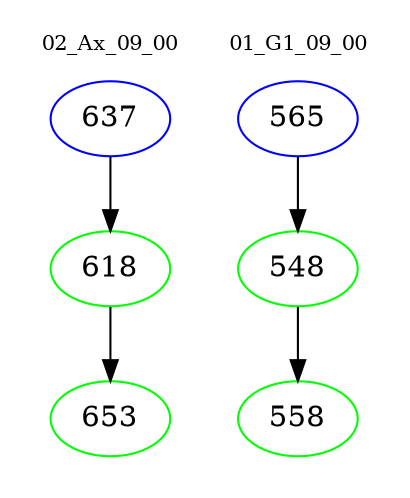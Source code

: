 digraph{
subgraph cluster_0 {
color = white
label = "02_Ax_09_00";
fontsize=10;
T0_637 [label="637", color="blue"]
T0_637 -> T0_618 [color="black"]
T0_618 [label="618", color="green"]
T0_618 -> T0_653 [color="black"]
T0_653 [label="653", color="green"]
}
subgraph cluster_1 {
color = white
label = "01_G1_09_00";
fontsize=10;
T1_565 [label="565", color="blue"]
T1_565 -> T1_548 [color="black"]
T1_548 [label="548", color="green"]
T1_548 -> T1_558 [color="black"]
T1_558 [label="558", color="green"]
}
}

